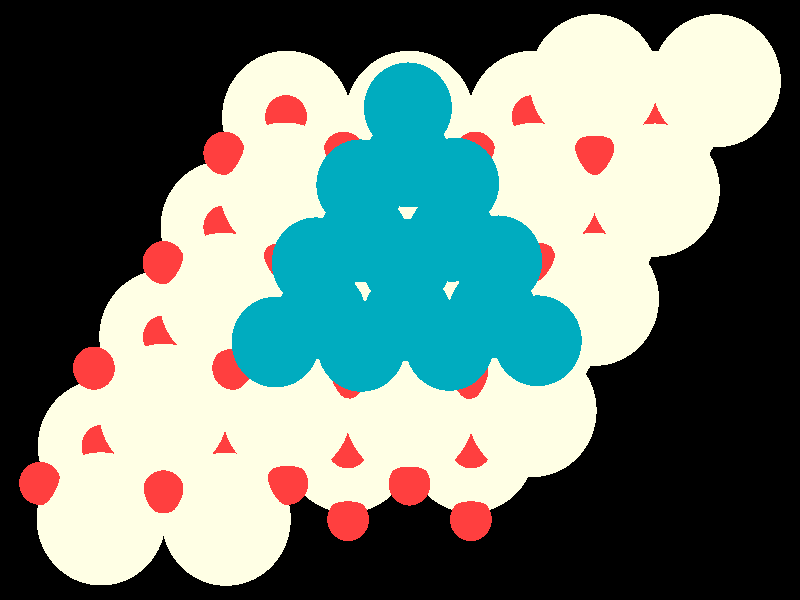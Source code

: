 #include "colors.inc"
#include "finish.inc"

global_settings {assumed_gamma 1 max_trace_level 6}
background {color White transmit 1.0}
camera {orthographic
  right -25.27*x up 18.39*y
  direction 1.00*z
  location <0,0,50.00> look_at <0,0,0>}
light_source {<  2.00,   3.00,  40.00> color White
  area_light <0.70, 0, 0>, <0, 0.70, 0>, 3, 3
  adaptive 1 jitter}

#declare simple = finish {phong 0.7}
#declare pale = finish {ambient 0.5 diffuse 0.85 roughness 0.001 specular 0.200 }
#declare intermediate = finish {ambient 0.3 diffuse 0.6 specular 0.1 roughness 0.04}
#declare vmd = finish {ambient 0.0 diffuse 0.65 phong 0.1 phong_size 40.0 specular 0.5 }
#declare jmol = finish {ambient 0.2 diffuse 0.6 specular 1 roughness 0.001 metallic}
#declare ase2 = finish {ambient 0.05 brilliance 3 diffuse 0.6 metallic specular 0.7 roughness 0.04 reflection 0.15}
#declare ase3 = finish {ambient 0.15 brilliance 2 diffuse 0.6 metallic specular 1.0 roughness 0.001 reflection 0.0}
#declare glass = finish {ambient 0.05 diffuse 0.3 specular 1.0 roughness 0.001}
#declare glass2 = finish {ambient 0.01 diffuse 0.3 specular 1.0 reflection 0.25 roughness 0.001}
#declare Rcell = 0.020;
#declare Rbond = 0.100;

#macro atom(LOC, R, COL, TRANS, FIN)
  sphere{LOC, R texture{pigment{color COL transmit TRANS} finish{FIN}}}
#end
#macro constrain(LOC, R, COL, TRANS FIN)
union{torus{R, Rcell rotate 45*z texture{pigment{color COL transmit TRANS} finish{FIN}}}
      torus{R, Rcell rotate -45*z texture{pigment{color COL transmit TRANS} finish{FIN}}}
      translate LOC}
#end

atom(< -3.58,   5.60,  -7.83>, 2.04, rgb <1.00, 1.00, 0.78>, 0.0, ase3) // #0 
atom(<  2.24,  -4.48,  -7.83>, 2.04, rgb <1.00, 1.00, 0.78>, 0.0, ase3) // #1 
atom(< -7.46,  -1.12,  -7.83>, 2.04, rgb <1.00, 1.00, 0.78>, 0.0, ase3) // #2 
atom(<  4.18,  -1.12,  -7.83>, 2.04, rgb <1.00, 1.00, 0.78>, 0.0, ase3) // #3 
atom(<  0.30,   5.60,  -7.83>, 2.04, rgb <1.00, 1.00, 0.78>, 0.0, ase3) // #4 
atom(<  6.13,   2.24,  -7.83>, 2.04, rgb <1.00, 1.00, 0.78>, 0.0, ase3) // #5 
atom(< -3.58,  -1.12,  -7.83>, 2.04, rgb <1.00, 1.00, 0.78>, 0.0, ase3) // #6 
atom(<  8.07,   5.60,  -7.83>, 2.04, rgb <1.00, 1.00, 0.78>, 0.0, ase3) // #7 
atom(<  4.18,   5.60,  -7.83>, 2.04, rgb <1.00, 1.00, 0.78>, 0.0, ase3) // #8 
atom(< -1.64,  -4.48,  -7.83>, 2.04, rgb <1.00, 1.00, 0.78>, 0.0, ase3) // #9 
atom(<  0.30,  -1.12,  -7.83>, 2.04, rgb <1.00, 1.00, 0.78>, 0.0, ase3) // #10 
atom(< -1.64,   2.24,  -7.83>, 2.04, rgb <1.00, 1.00, 0.78>, 0.0, ase3) // #11 
atom(< -9.40,  -4.48,  -7.83>, 2.04, rgb <1.00, 1.00, 0.78>, 0.0, ase3) // #12 
atom(<  2.24,   2.24,  -7.83>, 2.04, rgb <1.00, 1.00, 0.78>, 0.0, ase3) // #13 
atom(< -5.52,   2.24,  -7.83>, 2.04, rgb <1.00, 1.00, 0.78>, 0.0, ase3) // #14 
atom(< -5.52,  -4.48,  -7.83>, 2.04, rgb <1.00, 1.00, 0.78>, 0.0, ase3) // #15 
atom(< -5.49,  -6.72,  -4.70>, 2.04, rgb <1.00, 1.00, 0.78>, 0.0, ase3) // #16 
atom(<  2.26,  -0.01,  -4.79>, 2.04, rgb <1.00, 1.00, 0.78>, 0.0, ase3) // #17 
atom(< -3.58,  -3.40,  -4.70>, 2.04, rgb <1.00, 1.00, 0.78>, 0.0, ase3) // #18 
atom(<  6.13,   6.72,  -4.74>, 2.04, rgb <1.00, 1.00, 0.78>, 0.0, ase3) // #19 
atom(< -1.66,  -0.01,  -4.80>, 2.04, rgb <1.00, 1.00, 0.78>, 0.0, ase3) // #20 
atom(<  0.30,  -3.43,  -4.75>, 2.04, rgb <1.00, 1.00, 0.78>, 0.0, ase3) // #21 
atom(<  0.30,   3.39,  -4.79>, 2.04, rgb <1.00, 1.00, 0.78>, 0.0, ase3) // #22 
atom(<  6.14,   0.02,  -4.70>, 2.04, rgb <1.00, 1.00, 0.78>, 0.0, ase3) // #23 
atom(< -9.44,  -6.71,  -4.70>, 2.04, rgb <1.00, 1.00, 0.78>, 0.0, ase3) // #24 
atom(<  8.06,   3.37,  -4.74>, 2.04, rgb <1.00, 1.00, 0.78>, 0.0, ase3) // #25 
atom(< -7.47,  -3.38,  -4.60>, 2.04, rgb <1.00, 1.00, 0.78>, 0.0, ase3) // #26 
atom(<  4.17,  -3.39,  -4.70>, 2.04, rgb <1.00, 1.00, 0.78>, 0.0, ase3) // #27 
atom(< -5.56,   0.02,  -4.71>, 2.04, rgb <1.00, 1.00, 0.78>, 0.0, ase3) // #28 
atom(<  4.24,   3.39,  -4.75>, 2.04, rgb <1.00, 1.00, 0.78>, 0.0, ase3) // #29 
atom(< -3.65,   3.40,  -4.75>, 2.04, rgb <1.00, 1.00, 0.78>, 0.0, ase3) // #30 
atom(<  9.99,   6.72,  -4.74>, 2.04, rgb <1.00, 1.00, 0.78>, 0.0, ase3) // #31 
atom(< -3.58,   1.12,  -8.63>, 0.66, rgb <1.00, 0.05, 0.05>, 0.0, ase3) // #32 
atom(< -9.40,  -2.24,  -8.63>, 0.66, rgb <1.00, 0.05, 0.05>, 0.0, ase3) // #33 
atom(< -1.64,   4.48,  -8.63>, 0.66, rgb <1.00, 0.05, 0.05>, 0.0, ase3) // #34 
atom(<-11.34,  -5.61,  -8.63>, 0.66, rgb <1.00, 0.05, 0.05>, 0.0, ase3) // #35 
atom(<  2.24,  -2.24,  -8.63>, 0.66, rgb <1.00, 0.05, 0.05>, 0.0, ase3) // #36 
atom(< -5.52,   4.48,  -8.63>, 0.66, rgb <1.00, 0.05, 0.05>, 0.0, ase3) // #37 
atom(<  0.30,   1.12,  -8.63>, 0.66, rgb <1.00, 0.05, 0.05>, 0.0, ase3) // #38 
atom(< -7.46,   1.12,  -8.63>, 0.66, rgb <1.00, 0.05, 0.05>, 0.0, ase3) // #39 
atom(< -7.46,  -5.61,  -8.63>, 0.66, rgb <1.00, 0.05, 0.05>, 0.0, ase3) // #40 
atom(<  6.13,   4.48,  -8.63>, 0.66, rgb <1.00, 0.05, 0.05>, 0.0, ase3) // #41 
atom(< -1.64,  -2.24,  -8.63>, 0.66, rgb <1.00, 0.05, 0.05>, 0.0, ase3) // #42 
atom(< -3.58,  -5.61,  -8.63>, 0.66, rgb <1.00, 0.05, 0.05>, 0.0, ase3) // #43 
atom(< -5.52,  -2.24,  -8.63>, 0.66, rgb <1.00, 0.05, 0.05>, 0.0, ase3) // #44 
atom(<  2.24,   4.48,  -8.63>, 0.66, rgb <1.00, 0.05, 0.05>, 0.0, ase3) // #45 
atom(<  4.18,   1.12,  -8.63>, 0.66, rgb <1.00, 0.05, 0.05>, 0.0, ase3) // #46 
atom(<  0.30,  -5.61,  -8.63>, 0.66, rgb <1.00, 0.05, 0.05>, 0.0, ase3) // #47 
atom(< -5.52,  -6.73,  -7.04>, 0.66, rgb <1.00, 0.05, 0.05>, 0.0, ase3) // #48 
atom(< -3.58,  -3.36,  -7.04>, 0.66, rgb <1.00, 0.05, 0.05>, 0.0, ase3) // #49 
atom(< -1.64,  -6.73,  -7.04>, 0.66, rgb <1.00, 0.05, 0.05>, 0.0, ase3) // #50 
atom(< -5.52,  -0.00,  -7.04>, 0.66, rgb <1.00, 0.05, 0.05>, 0.0, ase3) // #51 
atom(< -1.64,  -0.00,  -7.04>, 0.66, rgb <1.00, 0.05, 0.05>, 0.0, ase3) // #52 
atom(<  6.13,  -0.00,  -7.04>, 0.66, rgb <1.00, 0.05, 0.05>, 0.0, ase3) // #53 
atom(<  0.30,  -3.36,  -7.04>, 0.66, rgb <1.00, 0.05, 0.05>, 0.0, ase3) // #54 
atom(< -7.46,  -3.36,  -7.04>, 0.66, rgb <1.00, 0.05, 0.05>, 0.0, ase3) // #55 
atom(<  4.18,  -3.36,  -7.04>, 0.66, rgb <1.00, 0.05, 0.05>, 0.0, ase3) // #56 
atom(< -9.40,  -6.73,  -7.04>, 0.66, rgb <1.00, 0.05, 0.05>, 0.0, ase3) // #57 
atom(<  2.24,  -0.00,  -7.04>, 0.66, rgb <1.00, 0.05, 0.05>, 0.0, ase3) // #58 
atom(<  2.24,  -6.73,  -7.04>, 0.66, rgb <1.00, 0.05, 0.05>, 0.0, ase3) // #59 
atom(<  8.07,   3.36,  -7.04>, 0.66, rgb <1.00, 0.05, 0.05>, 0.0, ase3) // #60 
atom(<  4.18,   3.36,  -7.04>, 0.66, rgb <1.00, 0.05, 0.05>, 0.0, ase3) // #61 
atom(< -3.58,   3.36,  -7.04>, 0.66, rgb <1.00, 0.05, 0.05>, 0.0, ase3) // #62 
atom(<  0.30,   3.36,  -7.04>, 0.66, rgb <1.00, 0.05, 0.05>, 0.0, ase3) // #63 
atom(< -1.65,  -4.50,  -5.55>, 0.66, rgb <1.00, 0.05, 0.05>, 0.0, ase3) // #64 
atom(< -5.55,   2.24,  -5.55>, 0.66, rgb <1.00, 0.05, 0.05>, 0.0, ase3) // #65 
atom(<  8.06,   5.60,  -5.55>, 0.66, rgb <1.00, 0.05, 0.05>, 0.0, ase3) // #66 
atom(<  4.19,   5.62,  -5.54>, 0.66, rgb <1.00, 0.05, 0.05>, 0.0, ase3) // #67 
atom(<  6.14,   2.24,  -5.54>, 0.66, rgb <1.00, 0.05, 0.05>, 0.0, ase3) // #68 
atom(<  0.30,  -1.15,  -5.55>, 0.66, rgb <1.00, 0.05, 0.05>, 0.0, ase3) // #69 
atom(< -3.60,   5.62,  -5.55>, 0.66, rgb <1.00, 0.05, 0.05>, 0.0, ase3) // #70 
atom(< -7.46,  -1.13,  -5.44>, 0.66, rgb <1.00, 0.05, 0.05>, 0.0, ase3) // #71 
atom(< -3.57,  -1.12,  -5.54>, 0.66, rgb <1.00, 0.05, 0.05>, 0.0, ase3) // #72 
atom(< -1.67,   2.25,  -5.56>, 0.66, rgb <1.00, 0.05, 0.05>, 0.0, ase3) // #73 
atom(<  4.16,  -1.11,  -5.54>, 0.66, rgb <1.00, 0.05, 0.05>, 0.0, ase3) // #74 
atom(< -5.53,  -4.47,  -5.44>, 0.66, rgb <1.00, 0.05, 0.05>, 0.0, ase3) // #75 
atom(<  2.27,   2.26,  -5.55>, 0.66, rgb <1.00, 0.05, 0.05>, 0.0, ase3) // #76 
atom(<  0.30,   5.59,  -5.54>, 0.66, rgb <1.00, 0.05, 0.05>, 0.0, ase3) // #77 
atom(< -9.40,  -4.48,  -5.45>, 0.66, rgb <1.00, 0.05, 0.05>, 0.0, ase3) // #78 
atom(<  2.25,  -4.50,  -5.55>, 0.66, rgb <1.00, 0.05, 0.05>, 0.0, ase3) // #79 
atom(< -1.78,   4.50,  -3.94>, 0.66, rgb <1.00, 0.05, 0.05>, 0.0, ase3) // #80 
atom(<  6.15,   4.50,  -3.97>, 0.66, rgb <1.00, 0.05, 0.05>, 0.0, ase3) // #81 
atom(<  2.37,   4.50,  -3.92>, 0.66, rgb <1.00, 0.05, 0.05>, 0.0, ase3) // #82 
atom(<-11.37,  -5.62,  -3.94>, 0.66, rgb <1.00, 0.05, 0.05>, 0.0, ase3) // #83 
atom(< -3.66,   1.23,  -3.95>, 0.66, rgb <1.00, 0.05, 0.05>, 0.0, ase3) // #84 
atom(< -5.27,  -2.09,  -3.63>, 0.66, rgb <1.00, 0.05, 0.05>, 0.0, ase3) // #85 
atom(< -7.47,  -5.88,  -3.66>, 0.66, rgb <1.00, 0.05, 0.05>, 0.0, ase3) // #86 
atom(< -9.67,  -2.09,  -3.65>, 0.66, rgb <1.00, 0.05, 0.05>, 0.0, ase3) // #87 
atom(<  0.30,   1.12,  -4.21>, 0.66, rgb <1.00, 0.05, 0.05>, 0.0, ase3) // #88 
atom(< -1.59,  -2.36,  -3.94>, 0.66, rgb <1.00, 0.05, 0.05>, 0.0, ase3) // #89 
atom(< -3.56,  -5.62,  -3.94>, 0.66, rgb <1.00, 0.05, 0.05>, 0.0, ase3) // #90 
atom(< -7.47,   1.15,  -3.94>, 0.66, rgb <1.00, 0.05, 0.05>, 0.0, ase3) // #91 
atom(<  4.25,   1.23,  -3.91>, 0.66, rgb <1.00, 0.05, 0.05>, 0.0, ase3) // #92 
atom(<  2.17,  -2.37,  -3.92>, 0.66, rgb <1.00, 0.05, 0.05>, 0.0, ase3) // #93 
atom(<  0.30,  -5.64,  -3.97>, 0.66, rgb <1.00, 0.05, 0.05>, 0.0, ase3) // #94 
atom(< -5.55,   4.50,  -3.97>, 0.66, rgb <1.00, 0.05, 0.05>, 0.0, ase3) // #95 
atom(< -1.22,  -1.42,  -2.15>, 1.39, rgb <0.00, 0.41, 0.52>, 0.0, ase3) // #96 
atom(<  0.20,   1.10,  -2.19>, 1.39, rgb <0.00, 0.41, 0.52>, 0.0, ase3) // #97 
atom(<  1.56,  -1.39,  -2.19>, 1.39, rgb <0.00, 0.41, 0.52>, 0.0, ase3) // #98 
atom(<  0.24,  -0.49,  -0.05>, 1.39, rgb <0.00, 0.41, 0.52>, 0.0, ase3) // #99 
atom(< -2.66,   1.14,  -2.16>, 1.39, rgb <0.00, 0.41, 0.52>, 0.0, ase3) // #100 
atom(<  3.10,   1.20,  -2.17>, 1.39, rgb <0.00, 0.41, 0.52>, 0.0, ase3) // #101 
atom(< -1.25,   3.53,  -2.19>, 1.39, rgb <0.00, 0.41, 0.52>, 0.0, ase3) // #102 
atom(< -1.16,   1.94,  -0.06>, 1.39, rgb <0.00, 0.41, 0.52>, 0.0, ase3) // #103 
atom(<  1.74,   3.58,  -2.16>, 1.39, rgb <0.00, 0.41, 0.52>, 0.0, ase3) // #104 
atom(<  1.64,   1.95,  -0.03>, 1.39, rgb <0.00, 0.41, 0.52>, 0.0, ase3) // #105 
atom(< -2.47,  -0.43,   0.00>, 1.39, rgb <0.00, 0.41, 0.52>, 0.0, ase3) // #106 
atom(< -3.93,  -1.29,  -2.14>, 1.39, rgb <0.00, 0.41, 0.52>, 0.0, ase3) // #107 
atom(<  0.26,   4.23,  -0.04>, 1.39, rgb <0.00, 0.41, 0.52>, 0.0, ase3) // #108 
atom(<  0.25,   5.89,  -2.25>, 1.39, rgb <0.00, 0.41, 0.52>, 0.0, ase3) // #109 
atom(<  2.92,  -0.39,  -0.05>, 1.39, rgb <0.00, 0.41, 0.52>, 0.0, ase3) // #110 
atom(<  4.35,  -1.25,  -2.27>, 1.39, rgb <0.00, 0.41, 0.52>, 0.0, ase3) // #111 
